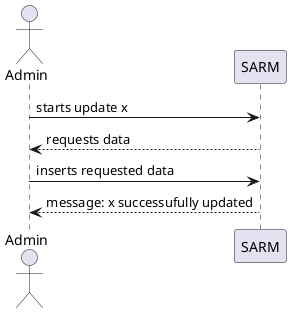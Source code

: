 @startuml
actor Admin as actor
participant SARM as sarm

actor -> sarm: starts update x
sarm --> actor: requests data
actor -> sarm: inserts requested data
sarm --> actor: message: x successufully updated

@enduml
